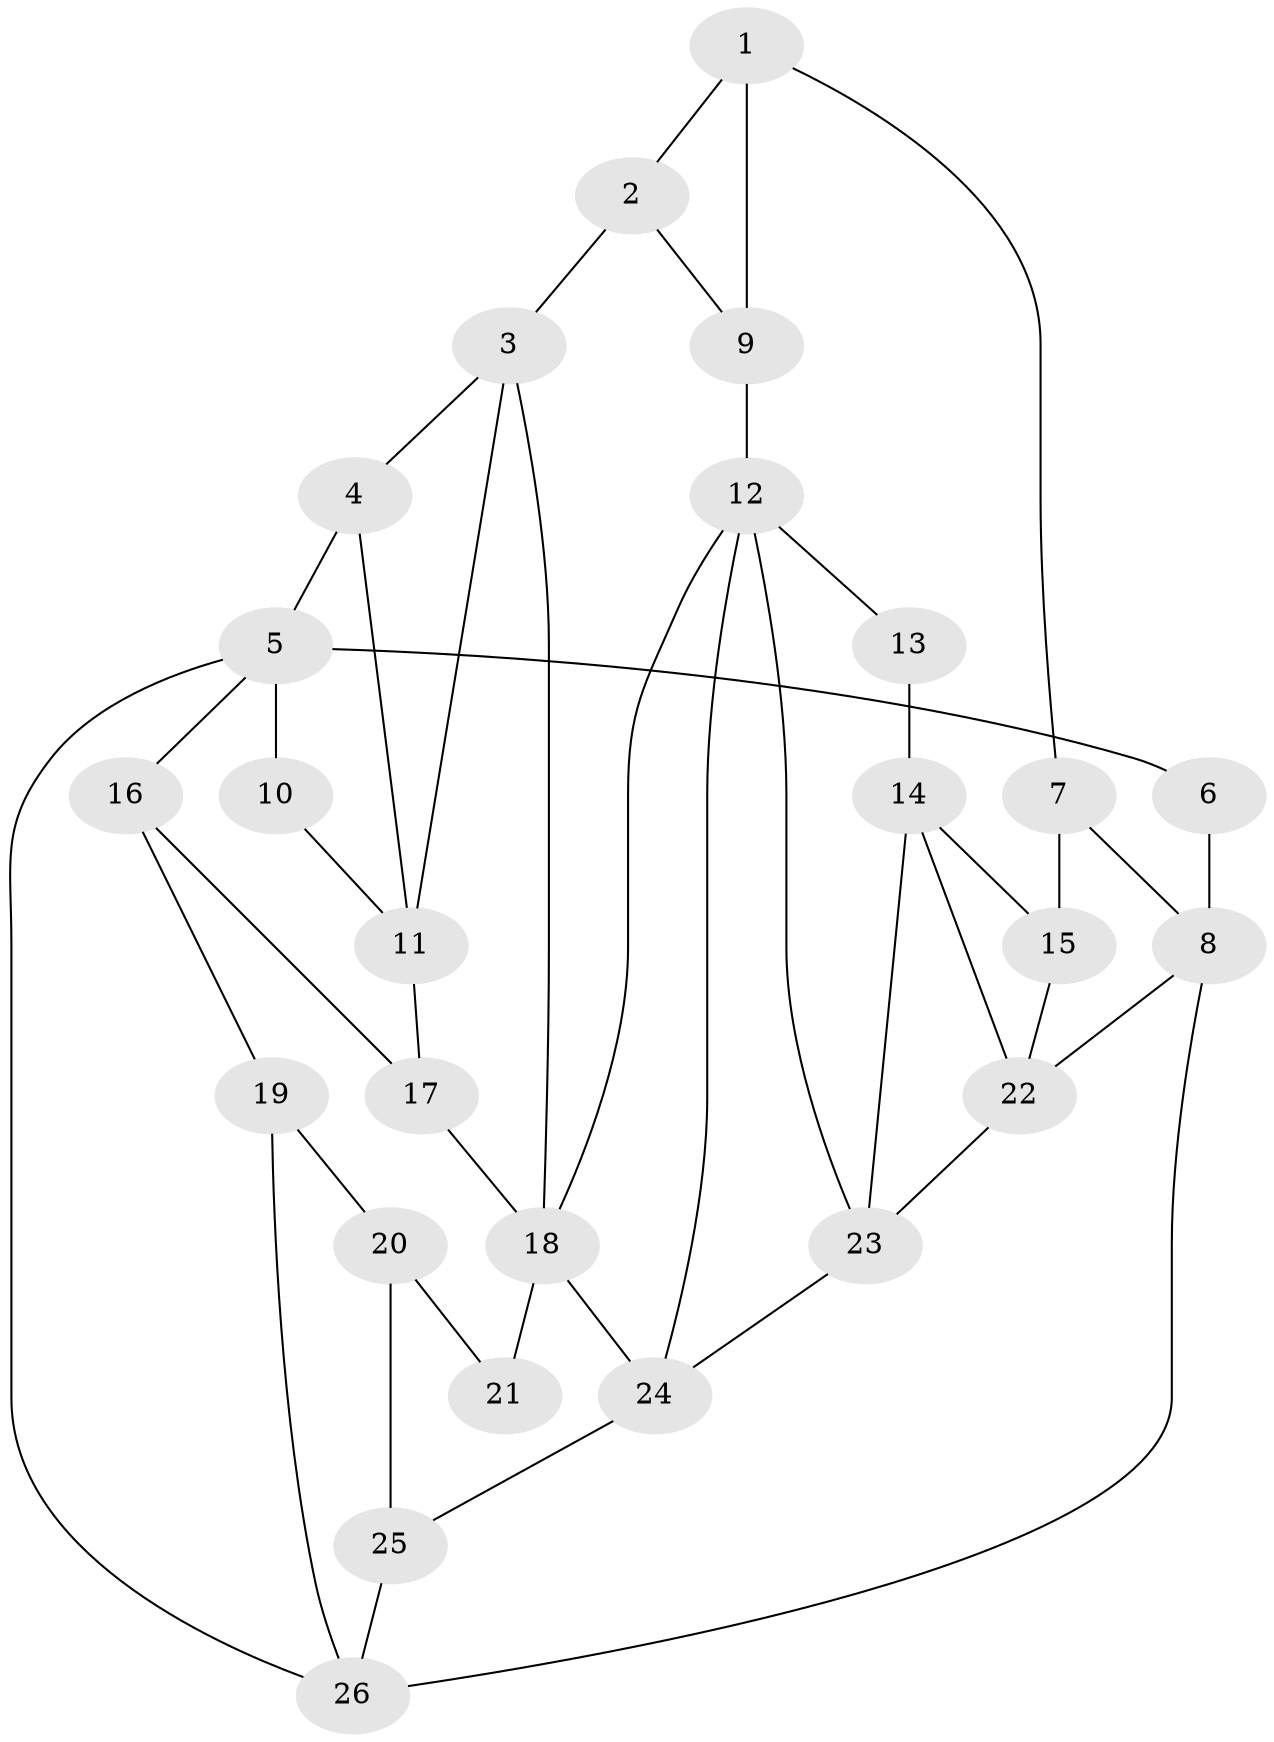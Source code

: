 // original degree distribution, {3: 0.03125, 4: 0.28125, 5: 0.4375, 6: 0.25}
// Generated by graph-tools (version 1.1) at 2025/54/03/04/25 22:54:19]
// undirected, 26 vertices, 44 edges
graph export_dot {
  node [color=gray90,style=filled];
  1;
  2;
  3;
  4;
  5;
  6;
  7;
  8;
  9;
  10;
  11;
  12;
  13;
  14;
  15;
  16;
  17;
  18;
  19;
  20;
  21;
  22;
  23;
  24;
  25;
  26;
  1 -- 2 [weight=1.0];
  1 -- 7 [weight=1.0];
  1 -- 9 [weight=2.0];
  2 -- 3 [weight=1.0];
  2 -- 9 [weight=1.0];
  3 -- 4 [weight=1.0];
  3 -- 11 [weight=1.0];
  3 -- 18 [weight=1.0];
  4 -- 5 [weight=1.0];
  4 -- 11 [weight=1.0];
  5 -- 6 [weight=2.0];
  5 -- 10 [weight=1.0];
  5 -- 16 [weight=2.0];
  5 -- 26 [weight=1.0];
  6 -- 8 [weight=2.0];
  7 -- 8 [weight=1.0];
  7 -- 15 [weight=1.0];
  8 -- 22 [weight=2.0];
  8 -- 26 [weight=1.0];
  9 -- 12 [weight=1.0];
  10 -- 11 [weight=2.0];
  11 -- 17 [weight=2.0];
  12 -- 13 [weight=1.0];
  12 -- 18 [weight=1.0];
  12 -- 23 [weight=1.0];
  12 -- 24 [weight=1.0];
  13 -- 14 [weight=2.0];
  14 -- 15 [weight=2.0];
  14 -- 22 [weight=1.0];
  14 -- 23 [weight=1.0];
  15 -- 22 [weight=1.0];
  16 -- 17 [weight=1.0];
  16 -- 19 [weight=1.0];
  17 -- 18 [weight=1.0];
  18 -- 21 [weight=2.0];
  18 -- 24 [weight=1.0];
  19 -- 20 [weight=2.0];
  19 -- 26 [weight=1.0];
  20 -- 21 [weight=2.0];
  20 -- 25 [weight=2.0];
  22 -- 23 [weight=2.0];
  23 -- 24 [weight=1.0];
  24 -- 25 [weight=2.0];
  25 -- 26 [weight=1.0];
}

